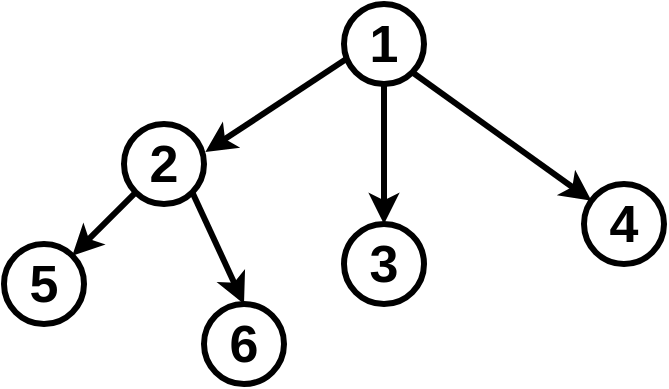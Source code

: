 <mxfile version="14.3.2" type="github">
  <diagram id="orrq4jrZ4coOy2VoVbbB" name="Page-1">
    <mxGraphModel dx="782" dy="381" grid="1" gridSize="10" guides="1" tooltips="1" connect="1" arrows="1" fold="1" page="1" pageScale="1" pageWidth="827" pageHeight="1169" math="0" shadow="0">
      <root>
        <mxCell id="0" />
        <mxCell id="1" parent="0" />
        <mxCell id="Lh4PSJ8hH-8-BIO5ha3O-17" value="1" style="ellipse;whiteSpace=wrap;html=1;aspect=fixed;strokeWidth=3;fillColor=none;fontSize=26;fontStyle=1" vertex="1" parent="1">
          <mxGeometry x="330" y="40" width="40" height="40" as="geometry" />
        </mxCell>
        <mxCell id="Lh4PSJ8hH-8-BIO5ha3O-18" value="2" style="ellipse;whiteSpace=wrap;html=1;aspect=fixed;strokeWidth=3;fillColor=none;fontSize=26;fontStyle=1" vertex="1" parent="1">
          <mxGeometry x="220" y="100" width="40" height="40" as="geometry" />
        </mxCell>
        <mxCell id="Lh4PSJ8hH-8-BIO5ha3O-19" value="4" style="ellipse;whiteSpace=wrap;html=1;aspect=fixed;strokeWidth=3;fillColor=none;fontSize=26;fontStyle=1" vertex="1" parent="1">
          <mxGeometry x="450" y="130" width="40" height="40" as="geometry" />
        </mxCell>
        <mxCell id="Lh4PSJ8hH-8-BIO5ha3O-20" value="3" style="ellipse;whiteSpace=wrap;html=1;aspect=fixed;strokeWidth=3;fillColor=none;fontSize=26;fontStyle=1" vertex="1" parent="1">
          <mxGeometry x="330" y="150" width="40" height="40" as="geometry" />
        </mxCell>
        <mxCell id="Lh4PSJ8hH-8-BIO5ha3O-21" value="" style="endArrow=classic;html=1;strokeWidth=3;fontSize=26;exitX=0.033;exitY=0.683;exitDx=0;exitDy=0;exitPerimeter=0;entryX=1.017;entryY=0.35;entryDx=0;entryDy=0;entryPerimeter=0;" edge="1" parent="1" source="Lh4PSJ8hH-8-BIO5ha3O-17" target="Lh4PSJ8hH-8-BIO5ha3O-18">
          <mxGeometry width="50" height="50" relative="1" as="geometry">
            <mxPoint x="380" y="160" as="sourcePoint" />
            <mxPoint x="430" y="110" as="targetPoint" />
          </mxGeometry>
        </mxCell>
        <mxCell id="Lh4PSJ8hH-8-BIO5ha3O-23" value="" style="endArrow=classic;html=1;strokeWidth=3;fontSize=26;exitX=0.5;exitY=1;exitDx=0;exitDy=0;entryX=0.5;entryY=0;entryDx=0;entryDy=0;" edge="1" parent="1" source="Lh4PSJ8hH-8-BIO5ha3O-17" target="Lh4PSJ8hH-8-BIO5ha3O-20">
          <mxGeometry width="50" height="50" relative="1" as="geometry">
            <mxPoint x="380" y="160" as="sourcePoint" />
            <mxPoint x="430" y="110" as="targetPoint" />
          </mxGeometry>
        </mxCell>
        <mxCell id="Lh4PSJ8hH-8-BIO5ha3O-24" value="" style="endArrow=classic;html=1;strokeWidth=3;fontSize=26;exitX=1;exitY=1;exitDx=0;exitDy=0;" edge="1" parent="1" source="Lh4PSJ8hH-8-BIO5ha3O-17" target="Lh4PSJ8hH-8-BIO5ha3O-19">
          <mxGeometry width="50" height="50" relative="1" as="geometry">
            <mxPoint x="380" y="160" as="sourcePoint" />
            <mxPoint x="430" y="110" as="targetPoint" />
          </mxGeometry>
        </mxCell>
        <mxCell id="Lh4PSJ8hH-8-BIO5ha3O-25" value="5" style="ellipse;whiteSpace=wrap;html=1;aspect=fixed;strokeWidth=3;fillColor=none;fontSize=26;fontStyle=1" vertex="1" parent="1">
          <mxGeometry x="160" y="160" width="40" height="40" as="geometry" />
        </mxCell>
        <mxCell id="Lh4PSJ8hH-8-BIO5ha3O-26" value="6" style="ellipse;whiteSpace=wrap;html=1;aspect=fixed;strokeWidth=3;fillColor=none;fontSize=26;fontStyle=1" vertex="1" parent="1">
          <mxGeometry x="260" y="190" width="40" height="40" as="geometry" />
        </mxCell>
        <mxCell id="Lh4PSJ8hH-8-BIO5ha3O-27" value="" style="endArrow=classic;html=1;strokeWidth=3;fontSize=26;exitX=0;exitY=1;exitDx=0;exitDy=0;entryX=1;entryY=0;entryDx=0;entryDy=0;" edge="1" parent="1" source="Lh4PSJ8hH-8-BIO5ha3O-18" target="Lh4PSJ8hH-8-BIO5ha3O-25">
          <mxGeometry width="50" height="50" relative="1" as="geometry">
            <mxPoint x="380" y="160" as="sourcePoint" />
            <mxPoint x="430" y="110" as="targetPoint" />
          </mxGeometry>
        </mxCell>
        <mxCell id="Lh4PSJ8hH-8-BIO5ha3O-28" value="" style="endArrow=classic;html=1;strokeWidth=3;fontSize=26;exitX=1;exitY=1;exitDx=0;exitDy=0;entryX=0.5;entryY=0;entryDx=0;entryDy=0;" edge="1" parent="1" source="Lh4PSJ8hH-8-BIO5ha3O-18" target="Lh4PSJ8hH-8-BIO5ha3O-26">
          <mxGeometry width="50" height="50" relative="1" as="geometry">
            <mxPoint x="380" y="160" as="sourcePoint" />
            <mxPoint x="430" y="110" as="targetPoint" />
          </mxGeometry>
        </mxCell>
      </root>
    </mxGraphModel>
  </diagram>
</mxfile>
